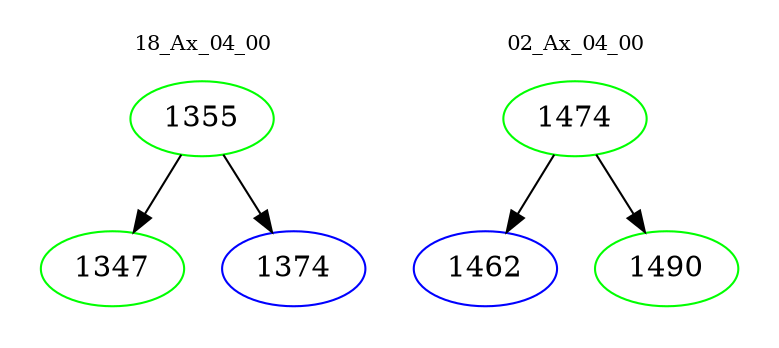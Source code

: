 digraph{
subgraph cluster_0 {
color = white
label = "18_Ax_04_00";
fontsize=10;
T0_1355 [label="1355", color="green"]
T0_1355 -> T0_1347 [color="black"]
T0_1347 [label="1347", color="green"]
T0_1355 -> T0_1374 [color="black"]
T0_1374 [label="1374", color="blue"]
}
subgraph cluster_1 {
color = white
label = "02_Ax_04_00";
fontsize=10;
T1_1474 [label="1474", color="green"]
T1_1474 -> T1_1462 [color="black"]
T1_1462 [label="1462", color="blue"]
T1_1474 -> T1_1490 [color="black"]
T1_1490 [label="1490", color="green"]
}
}
